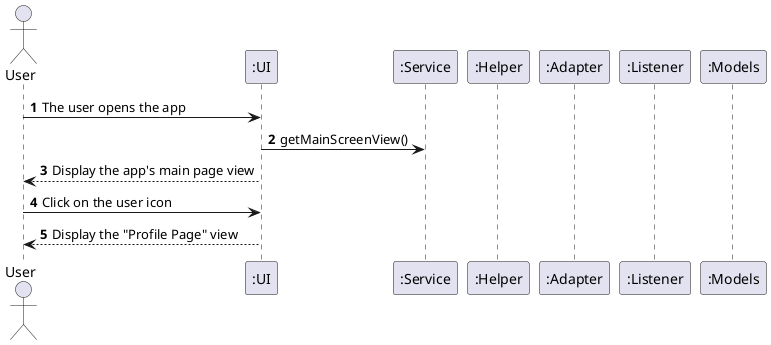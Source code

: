 @startuml
'https://plantuml.com/sequence-diagram

autonumber

actor "User" as user
participant ":UI" as ui
participant ":Service" as service
participant ":Helper" as helper
participant ":Adapter" as adapter
participant ":Listener" as listener
participant ":Models" as models

user -> ui: The user opens the app
ui -> service: getMainScreenView()
user <-- ui: Display the app's main page view

user -> ui: Click on the user icon
user <-- ui: Display the "Profile Page" view
@enduml